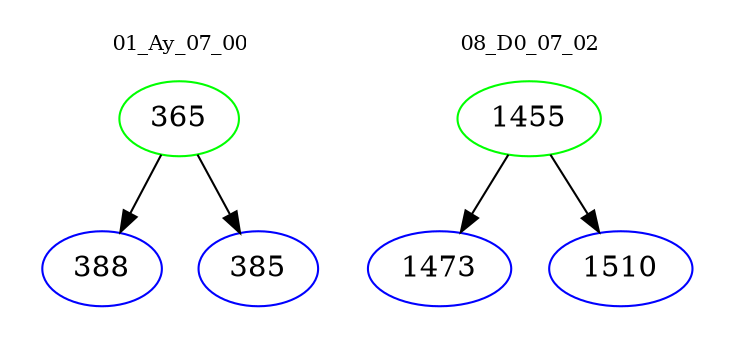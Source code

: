 digraph{
subgraph cluster_0 {
color = white
label = "01_Ay_07_00";
fontsize=10;
T0_365 [label="365", color="green"]
T0_365 -> T0_388 [color="black"]
T0_388 [label="388", color="blue"]
T0_365 -> T0_385 [color="black"]
T0_385 [label="385", color="blue"]
}
subgraph cluster_1 {
color = white
label = "08_D0_07_02";
fontsize=10;
T1_1455 [label="1455", color="green"]
T1_1455 -> T1_1473 [color="black"]
T1_1473 [label="1473", color="blue"]
T1_1455 -> T1_1510 [color="black"]
T1_1510 [label="1510", color="blue"]
}
}
